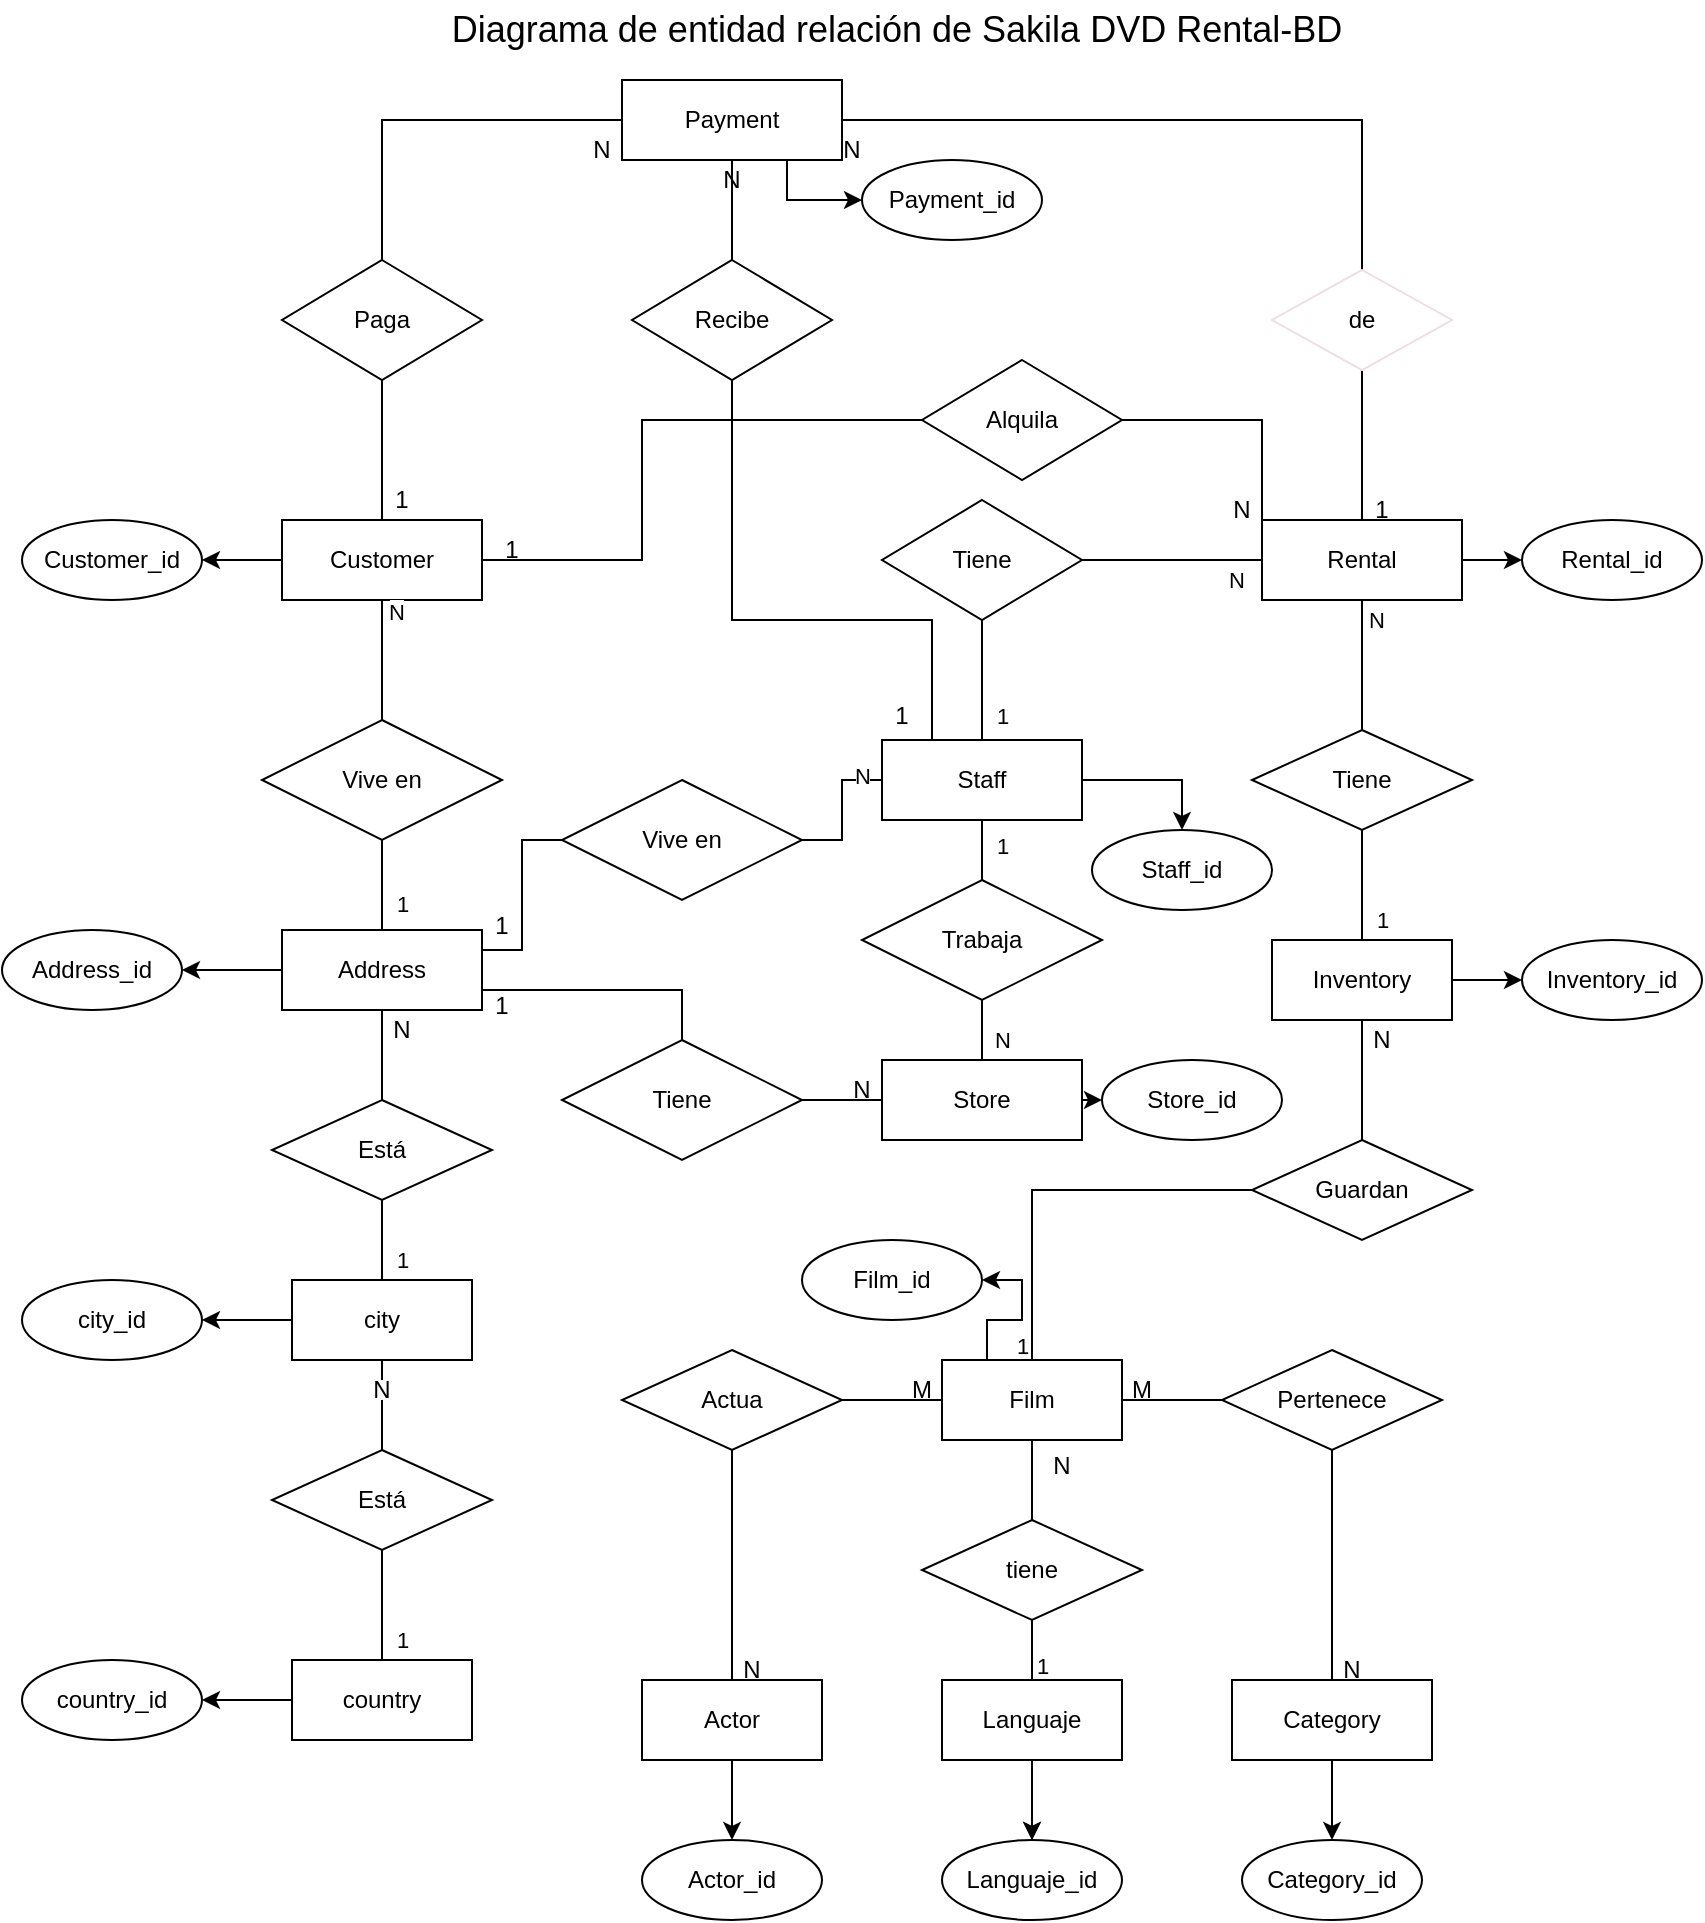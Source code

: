 <mxfile version="21.3.7" type="google">
  <diagram id="R2lEEEUBdFMjLlhIrx00" name="Page-1">
    <mxGraphModel grid="1" page="1" gridSize="10" guides="1" tooltips="1" connect="1" arrows="1" fold="1" pageScale="1" pageWidth="850" pageHeight="1100" math="0" shadow="0" extFonts="Permanent Marker^https://fonts.googleapis.com/css?family=Permanent+Marker">
      <root>
        <mxCell id="0" />
        <mxCell id="1" parent="0" />
        <mxCell id="FsbHmCcZyHtZq-50vwJJ-17" style="edgeStyle=orthogonalEdgeStyle;rounded=0;orthogonalLoop=1;jettySize=auto;html=1;exitX=1;exitY=0.5;exitDx=0;exitDy=0;entryX=0;entryY=0.5;entryDx=0;entryDy=0;" edge="1" parent="1" source="6pKmyGxvdpUdLlEuxZki-1" target="FsbHmCcZyHtZq-50vwJJ-7">
          <mxGeometry relative="1" as="geometry" />
        </mxCell>
        <mxCell id="6pKmyGxvdpUdLlEuxZki-1" value="Rental" style="whiteSpace=wrap;html=1;align=center;" vertex="1" parent="1">
          <mxGeometry x="550" y="280" width="100" height="40" as="geometry" />
        </mxCell>
        <mxCell id="6ZyW0sAJE0HRgdwCqhg4-4" style="edgeStyle=orthogonalEdgeStyle;rounded=0;orthogonalLoop=1;jettySize=auto;html=1;entryX=0;entryY=0.5;entryDx=0;entryDy=0;endArrow=none;endFill=0;" edge="1" parent="1" source="6pKmyGxvdpUdLlEuxZki-7" target="6ZyW0sAJE0HRgdwCqhg4-5">
          <mxGeometry relative="1" as="geometry">
            <mxPoint x="300" y="240" as="targetPoint" />
            <Array as="points">
              <mxPoint x="240" y="300" />
              <mxPoint x="240" y="230" />
            </Array>
          </mxGeometry>
        </mxCell>
        <mxCell id="6ZyW0sAJE0HRgdwCqhg4-11" style="edgeStyle=orthogonalEdgeStyle;rounded=0;orthogonalLoop=1;jettySize=auto;html=1;endArrow=none;endFill=0;" edge="1" parent="1" source="6pKmyGxvdpUdLlEuxZki-7" target="6pKmyGxvdpUdLlEuxZki-33">
          <mxGeometry relative="1" as="geometry" />
        </mxCell>
        <mxCell id="FsbHmCcZyHtZq-50vwJJ-25" style="edgeStyle=orthogonalEdgeStyle;rounded=0;orthogonalLoop=1;jettySize=auto;html=1;exitX=0;exitY=0.5;exitDx=0;exitDy=0;entryX=1;entryY=0.5;entryDx=0;entryDy=0;" edge="1" parent="1" source="6pKmyGxvdpUdLlEuxZki-7" target="FsbHmCcZyHtZq-50vwJJ-6">
          <mxGeometry relative="1" as="geometry" />
        </mxCell>
        <mxCell id="6pKmyGxvdpUdLlEuxZki-7" value="Customer" style="whiteSpace=wrap;html=1;align=center;" vertex="1" parent="1">
          <mxGeometry x="60" y="280" width="100" height="40" as="geometry" />
        </mxCell>
        <mxCell id="6pKmyGxvdpUdLlEuxZki-13" value="" style="endArrow=none;html=1;rounded=0;entryX=0;entryY=0.5;entryDx=0;entryDy=0;exitX=1;exitY=0.5;exitDx=0;exitDy=0;" edge="1" parent="1" source="6ZyW0sAJE0HRgdwCqhg4-7" target="6pKmyGxvdpUdLlEuxZki-1">
          <mxGeometry relative="1" as="geometry">
            <mxPoint x="470" y="300" as="sourcePoint" />
            <mxPoint x="500" y="300" as="targetPoint" />
          </mxGeometry>
        </mxCell>
        <mxCell id="6pKmyGxvdpUdLlEuxZki-16" value="N" style="edgeLabel;html=1;align=center;verticalAlign=middle;resizable=0;points=[];" vertex="1" connectable="0" parent="6pKmyGxvdpUdLlEuxZki-13">
          <mxGeometry x="0.32" y="-1" relative="1" as="geometry">
            <mxPoint x="17" y="9" as="offset" />
          </mxGeometry>
        </mxCell>
        <mxCell id="hH_n0KKbAxWxpdyZoROu-49" value="N" style="edgeLabel;html=1;align=center;verticalAlign=middle;resizable=0;points=[];" vertex="1" connectable="0" parent="6pKmyGxvdpUdLlEuxZki-13">
          <mxGeometry x="0.32" y="-1" relative="1" as="geometry">
            <mxPoint x="87" y="29" as="offset" />
          </mxGeometry>
        </mxCell>
        <mxCell id="6ZyW0sAJE0HRgdwCqhg4-20" style="edgeStyle=orthogonalEdgeStyle;rounded=0;orthogonalLoop=1;jettySize=auto;html=1;entryX=1;entryY=0.5;entryDx=0;entryDy=0;endArrow=none;endFill=0;" edge="1" parent="1" source="6pKmyGxvdpUdLlEuxZki-22" target="VFMVXamjBh_9oBxiHtGt-1">
          <mxGeometry relative="1" as="geometry" />
        </mxCell>
        <mxCell id="FsbHmCcZyHtZq-50vwJJ-18" style="edgeStyle=orthogonalEdgeStyle;rounded=0;orthogonalLoop=1;jettySize=auto;html=1;exitX=1;exitY=0.5;exitDx=0;exitDy=0;entryX=0.5;entryY=0;entryDx=0;entryDy=0;" edge="1" parent="1" source="6pKmyGxvdpUdLlEuxZki-22" target="FsbHmCcZyHtZq-50vwJJ-3">
          <mxGeometry relative="1" as="geometry" />
        </mxCell>
        <mxCell id="6pKmyGxvdpUdLlEuxZki-22" value="Staff" style="whiteSpace=wrap;html=1;align=center;" vertex="1" parent="1">
          <mxGeometry x="360" y="390" width="100" height="40" as="geometry" />
        </mxCell>
        <mxCell id="6ZyW0sAJE0HRgdwCqhg4-12" style="edgeStyle=orthogonalEdgeStyle;rounded=0;orthogonalLoop=1;jettySize=auto;html=1;entryX=0.5;entryY=0;entryDx=0;entryDy=0;endArrow=none;endFill=0;" edge="1" parent="1" source="6pKmyGxvdpUdLlEuxZki-32" target="hH_n0KKbAxWxpdyZoROu-59">
          <mxGeometry relative="1" as="geometry" />
        </mxCell>
        <mxCell id="FsbHmCcZyHtZq-50vwJJ-26" style="edgeStyle=orthogonalEdgeStyle;rounded=0;orthogonalLoop=1;jettySize=auto;html=1;exitX=0;exitY=0.5;exitDx=0;exitDy=0;entryX=1;entryY=0.5;entryDx=0;entryDy=0;" edge="1" parent="1" source="6pKmyGxvdpUdLlEuxZki-32" target="FsbHmCcZyHtZq-50vwJJ-9">
          <mxGeometry relative="1" as="geometry" />
        </mxCell>
        <mxCell id="6pKmyGxvdpUdLlEuxZki-32" value="Address" style="whiteSpace=wrap;html=1;align=center;" vertex="1" parent="1">
          <mxGeometry x="60" y="485" width="100" height="40" as="geometry" />
        </mxCell>
        <mxCell id="6pKmyGxvdpUdLlEuxZki-33" value="Vive en" style="shape=rhombus;perimeter=rhombusPerimeter;whiteSpace=wrap;html=1;align=center;" vertex="1" parent="1">
          <mxGeometry x="50" y="380" width="120" height="60" as="geometry" />
        </mxCell>
        <mxCell id="6pKmyGxvdpUdLlEuxZki-37" value="1" style="endArrow=none;html=1;rounded=0;entryX=0.5;entryY=1;entryDx=0;entryDy=0;exitX=0.5;exitY=0;exitDx=0;exitDy=0;" edge="1" parent="1" source="6pKmyGxvdpUdLlEuxZki-32" target="6pKmyGxvdpUdLlEuxZki-33">
          <mxGeometry x="-0.429" y="-10" relative="1" as="geometry">
            <mxPoint x="-320" y="430" as="sourcePoint" />
            <mxPoint x="-160" y="430" as="targetPoint" />
            <mxPoint as="offset" />
          </mxGeometry>
        </mxCell>
        <mxCell id="6ZyW0sAJE0HRgdwCqhg4-19" style="edgeStyle=orthogonalEdgeStyle;rounded=0;orthogonalLoop=1;jettySize=auto;html=1;entryX=1;entryY=0.5;entryDx=0;entryDy=0;endArrow=none;endFill=0;" edge="1" parent="1" source="6pKmyGxvdpUdLlEuxZki-47" target="6pKmyGxvdpUdLlEuxZki-69">
          <mxGeometry relative="1" as="geometry" />
        </mxCell>
        <mxCell id="FsbHmCcZyHtZq-50vwJJ-19" style="edgeStyle=orthogonalEdgeStyle;rounded=0;orthogonalLoop=1;jettySize=auto;html=1;exitX=1;exitY=0.5;exitDx=0;exitDy=0;entryX=0;entryY=0.5;entryDx=0;entryDy=0;" edge="1" parent="1" source="6pKmyGxvdpUdLlEuxZki-47" target="FsbHmCcZyHtZq-50vwJJ-8">
          <mxGeometry relative="1" as="geometry" />
        </mxCell>
        <mxCell id="6pKmyGxvdpUdLlEuxZki-47" value="Store" style="whiteSpace=wrap;html=1;align=center;" vertex="1" parent="1">
          <mxGeometry x="360" y="550" width="100" height="40" as="geometry" />
        </mxCell>
        <mxCell id="6pKmyGxvdpUdLlEuxZki-60" value="" style="endArrow=none;html=1;rounded=0;entryX=0.5;entryY=1;entryDx=0;entryDy=0;exitX=0.5;exitY=0;exitDx=0;exitDy=0;" edge="1" parent="1" source="6pKmyGxvdpUdLlEuxZki-22">
          <mxGeometry relative="1" as="geometry">
            <mxPoint x="410" y="390" as="sourcePoint" />
            <mxPoint x="410" y="330" as="targetPoint" />
          </mxGeometry>
        </mxCell>
        <mxCell id="6pKmyGxvdpUdLlEuxZki-64" value="1" style="edgeLabel;html=1;align=center;verticalAlign=middle;resizable=0;points=[];" vertex="1" connectable="0" parent="6pKmyGxvdpUdLlEuxZki-60">
          <mxGeometry x="-0.374" y="2" relative="1" as="geometry">
            <mxPoint x="12" y="7" as="offset" />
          </mxGeometry>
        </mxCell>
        <mxCell id="hH_n0KKbAxWxpdyZoROu-42" value="1" style="edgeLabel;html=1;align=center;verticalAlign=middle;resizable=0;points=[];" vertex="1" connectable="0" parent="6pKmyGxvdpUdLlEuxZki-60">
          <mxGeometry x="-0.374" y="2" relative="1" as="geometry">
            <mxPoint x="32" y="482" as="offset" />
          </mxGeometry>
        </mxCell>
        <mxCell id="hH_n0KKbAxWxpdyZoROu-48" value="1" style="edgeLabel;html=1;align=center;verticalAlign=middle;resizable=0;points=[];" vertex="1" connectable="0" parent="6pKmyGxvdpUdLlEuxZki-60">
          <mxGeometry x="-0.374" y="2" relative="1" as="geometry">
            <mxPoint x="202" y="109" as="offset" />
          </mxGeometry>
        </mxCell>
        <mxCell id="hH_n0KKbAxWxpdyZoROu-52" value="1" style="edgeLabel;html=1;align=center;verticalAlign=middle;resizable=0;points=[];" vertex="1" connectable="0" parent="6pKmyGxvdpUdLlEuxZki-60">
          <mxGeometry x="-0.374" y="2" relative="1" as="geometry">
            <mxPoint x="22" y="322" as="offset" />
          </mxGeometry>
        </mxCell>
        <mxCell id="hH_n0KKbAxWxpdyZoROu-64" value="1" style="edgeLabel;html=1;align=center;verticalAlign=middle;resizable=0;points=[];" vertex="1" connectable="0" parent="6pKmyGxvdpUdLlEuxZki-60">
          <mxGeometry x="-0.374" y="2" relative="1" as="geometry">
            <mxPoint x="-288" y="279" as="offset" />
          </mxGeometry>
        </mxCell>
        <mxCell id="hH_n0KKbAxWxpdyZoROu-75" value="1" style="edgeLabel;html=1;align=center;verticalAlign=middle;resizable=0;points=[];" vertex="1" connectable="0" parent="6pKmyGxvdpUdLlEuxZki-60">
          <mxGeometry x="-0.374" y="2" relative="1" as="geometry">
            <mxPoint x="-288" y="469" as="offset" />
          </mxGeometry>
        </mxCell>
        <mxCell id="6pKmyGxvdpUdLlEuxZki-65" value="Trabaja" style="shape=rhombus;perimeter=rhombusPerimeter;whiteSpace=wrap;html=1;align=center;" vertex="1" parent="1">
          <mxGeometry x="350" y="460" width="120" height="60" as="geometry" />
        </mxCell>
        <mxCell id="6pKmyGxvdpUdLlEuxZki-66" value="1" style="endArrow=none;html=1;rounded=0;exitX=0.5;exitY=1;exitDx=0;exitDy=0;entryX=0.5;entryY=0;entryDx=0;entryDy=0;" edge="1" parent="1" source="6pKmyGxvdpUdLlEuxZki-22" target="6pKmyGxvdpUdLlEuxZki-65">
          <mxGeometry x="-0.143" y="10" relative="1" as="geometry">
            <mxPoint x="510" y="470" as="sourcePoint" />
            <mxPoint x="670" y="470" as="targetPoint" />
            <mxPoint as="offset" />
          </mxGeometry>
        </mxCell>
        <mxCell id="6pKmyGxvdpUdLlEuxZki-67" value="N" style="endArrow=none;html=1;rounded=0;entryX=0.5;entryY=0;entryDx=0;entryDy=0;exitX=0.5;exitY=1;exitDx=0;exitDy=0;" edge="1" parent="1" source="6pKmyGxvdpUdLlEuxZki-65" target="6pKmyGxvdpUdLlEuxZki-47">
          <mxGeometry x="0.333" y="10" relative="1" as="geometry">
            <mxPoint x="410" y="530" as="sourcePoint" />
            <mxPoint x="670" y="470" as="targetPoint" />
            <mxPoint as="offset" />
          </mxGeometry>
        </mxCell>
        <mxCell id="6ZyW0sAJE0HRgdwCqhg4-18" style="edgeStyle=orthogonalEdgeStyle;rounded=0;orthogonalLoop=1;jettySize=auto;html=1;entryX=1;entryY=0.75;entryDx=0;entryDy=0;endArrow=none;endFill=0;" edge="1" parent="1" source="6pKmyGxvdpUdLlEuxZki-69" target="6pKmyGxvdpUdLlEuxZki-32">
          <mxGeometry relative="1" as="geometry">
            <Array as="points">
              <mxPoint x="260" y="515" />
            </Array>
          </mxGeometry>
        </mxCell>
        <mxCell id="6pKmyGxvdpUdLlEuxZki-69" value="Tiene" style="shape=rhombus;perimeter=rhombusPerimeter;whiteSpace=wrap;html=1;align=center;" vertex="1" parent="1">
          <mxGeometry x="200" y="540" width="120" height="60" as="geometry" />
        </mxCell>
        <mxCell id="6ZyW0sAJE0HRgdwCqhg4-1" style="edgeStyle=orthogonalEdgeStyle;rounded=0;orthogonalLoop=1;jettySize=auto;html=1;entryX=0.5;entryY=0;entryDx=0;entryDy=0;endArrow=none;endFill=0;" edge="1" parent="1" source="hH_n0KKbAxWxpdyZoROu-1" target="hH_n0KKbAxWxpdyZoROu-12">
          <mxGeometry relative="1" as="geometry" />
        </mxCell>
        <mxCell id="6ZyW0sAJE0HRgdwCqhg4-9" style="edgeStyle=orthogonalEdgeStyle;rounded=0;orthogonalLoop=1;jettySize=auto;html=1;entryX=0.5;entryY=0;entryDx=0;entryDy=0;endArrow=none;endFill=0;" edge="1" parent="1" source="hH_n0KKbAxWxpdyZoROu-1" target="hH_n0KKbAxWxpdyZoROu-7">
          <mxGeometry relative="1" as="geometry" />
        </mxCell>
        <mxCell id="FsbHmCcZyHtZq-50vwJJ-16" style="edgeStyle=orthogonalEdgeStyle;rounded=0;orthogonalLoop=1;jettySize=auto;html=1;exitX=0.75;exitY=1;exitDx=0;exitDy=0;entryX=0;entryY=0.5;entryDx=0;entryDy=0;" edge="1" parent="1" source="hH_n0KKbAxWxpdyZoROu-1" target="FsbHmCcZyHtZq-50vwJJ-2">
          <mxGeometry relative="1" as="geometry" />
        </mxCell>
        <mxCell id="hH_n0KKbAxWxpdyZoROu-1" value="Payment" style="rounded=0;whiteSpace=wrap;html=1;" vertex="1" parent="1">
          <mxGeometry x="230" y="60" width="110" height="40" as="geometry" />
        </mxCell>
        <mxCell id="hH_n0KKbAxWxpdyZoROu-4" value="1" style="text;html=1;strokeColor=none;fillColor=none;align=center;verticalAlign=middle;whiteSpace=wrap;rounded=0;" vertex="1" parent="1">
          <mxGeometry x="110" y="260" width="20" height="20" as="geometry" />
        </mxCell>
        <mxCell id="hH_n0KKbAxWxpdyZoROu-5" value="N" style="text;html=1;strokeColor=none;fillColor=none;align=center;verticalAlign=middle;whiteSpace=wrap;rounded=0;" vertex="1" parent="1">
          <mxGeometry x="270" y="100" width="30" height="20" as="geometry" />
        </mxCell>
        <mxCell id="6ZyW0sAJE0HRgdwCqhg4-10" style="edgeStyle=orthogonalEdgeStyle;rounded=0;orthogonalLoop=1;jettySize=auto;html=1;endArrow=none;endFill=0;" edge="1" parent="1" source="hH_n0KKbAxWxpdyZoROu-7" target="6pKmyGxvdpUdLlEuxZki-7">
          <mxGeometry relative="1" as="geometry" />
        </mxCell>
        <mxCell id="hH_n0KKbAxWxpdyZoROu-7" value="Paga" style="rhombus;whiteSpace=wrap;html=1;" vertex="1" parent="1">
          <mxGeometry x="60" y="150" width="100" height="60" as="geometry" />
        </mxCell>
        <mxCell id="hH_n0KKbAxWxpdyZoROu-10" value="1" style="text;html=1;strokeColor=none;fillColor=none;align=center;verticalAlign=middle;whiteSpace=wrap;rounded=0;" vertex="1" parent="1">
          <mxGeometry x="360" y="370" width="20" height="15" as="geometry" />
        </mxCell>
        <mxCell id="hH_n0KKbAxWxpdyZoROu-11" value="N" style="text;html=1;strokeColor=none;fillColor=none;align=center;verticalAlign=middle;whiteSpace=wrap;rounded=0;" vertex="1" parent="1">
          <mxGeometry x="530" y="270" width="20" height="10" as="geometry" />
        </mxCell>
        <mxCell id="6ZyW0sAJE0HRgdwCqhg4-3" style="edgeStyle=orthogonalEdgeStyle;rounded=0;orthogonalLoop=1;jettySize=auto;html=1;endArrow=none;endFill=0;" edge="1" parent="1" source="hH_n0KKbAxWxpdyZoROu-12" target="6pKmyGxvdpUdLlEuxZki-1">
          <mxGeometry relative="1" as="geometry" />
        </mxCell>
        <mxCell id="hH_n0KKbAxWxpdyZoROu-12" value="de" style="rhombus;whiteSpace=wrap;html=1;strokeColor=#F0DDE4;" vertex="1" parent="1">
          <mxGeometry x="555" y="155" width="90" height="50" as="geometry" />
        </mxCell>
        <mxCell id="hH_n0KKbAxWxpdyZoROu-15" value="" style="endArrow=none;html=1;rounded=0;entryX=0.5;entryY=0;entryDx=0;entryDy=0;exitX=0.5;exitY=0;exitDx=0;exitDy=0;" edge="1" parent="1" source="hH_n0KKbAxWxpdyZoROu-5" target="hH_n0KKbAxWxpdyZoROu-13">
          <mxGeometry width="50" height="50" relative="1" as="geometry">
            <mxPoint x="260" y="210" as="sourcePoint" />
            <mxPoint x="550" y="280" as="targetPoint" />
            <Array as="points" />
          </mxGeometry>
        </mxCell>
        <mxCell id="6ZyW0sAJE0HRgdwCqhg4-8" style="edgeStyle=orthogonalEdgeStyle;rounded=0;orthogonalLoop=1;jettySize=auto;html=1;endArrow=none;endFill=0;entryX=0.25;entryY=0;entryDx=0;entryDy=0;exitX=0.5;exitY=1;exitDx=0;exitDy=0;" edge="1" parent="1" source="hH_n0KKbAxWxpdyZoROu-13" target="6pKmyGxvdpUdLlEuxZki-22">
          <mxGeometry relative="1" as="geometry">
            <mxPoint x="380" y="380" as="targetPoint" />
            <Array as="points">
              <mxPoint x="285" y="330" />
              <mxPoint x="385" y="330" />
            </Array>
          </mxGeometry>
        </mxCell>
        <mxCell id="hH_n0KKbAxWxpdyZoROu-13" value="Recibe" style="rhombus;whiteSpace=wrap;html=1;" vertex="1" parent="1">
          <mxGeometry x="235" y="150" width="100" height="60" as="geometry" />
        </mxCell>
        <mxCell id="hH_n0KKbAxWxpdyZoROu-18" value="N" style="text;html=1;strokeColor=none;fillColor=none;align=center;verticalAlign=middle;whiteSpace=wrap;rounded=0;" vertex="1" parent="1">
          <mxGeometry x="340" y="80" width="10" height="30" as="geometry" />
        </mxCell>
        <mxCell id="hH_n0KKbAxWxpdyZoROu-19" value="N" style="text;html=1;strokeColor=none;fillColor=none;align=center;verticalAlign=middle;whiteSpace=wrap;rounded=0;" vertex="1" parent="1">
          <mxGeometry x="210" y="90" width="20" height="10" as="geometry" />
        </mxCell>
        <mxCell id="FsbHmCcZyHtZq-50vwJJ-23" style="edgeStyle=orthogonalEdgeStyle;rounded=0;orthogonalLoop=1;jettySize=auto;html=1;exitX=0.5;exitY=1;exitDx=0;exitDy=0;" edge="1" parent="1" source="hH_n0KKbAxWxpdyZoROu-20" target="FsbHmCcZyHtZq-50vwJJ-12">
          <mxGeometry relative="1" as="geometry" />
        </mxCell>
        <mxCell id="hH_n0KKbAxWxpdyZoROu-20" value="Actor" style="rounded=0;whiteSpace=wrap;html=1;" vertex="1" parent="1">
          <mxGeometry x="240" y="860" width="90" height="40" as="geometry" />
        </mxCell>
        <mxCell id="6ZyW0sAJE0HRgdwCqhg4-23" style="edgeStyle=orthogonalEdgeStyle;rounded=0;orthogonalLoop=1;jettySize=auto;html=1;endArrow=none;endFill=0;" edge="1" parent="1" source="hH_n0KKbAxWxpdyZoROu-25" target="hH_n0KKbAxWxpdyZoROu-35">
          <mxGeometry relative="1" as="geometry" />
        </mxCell>
        <mxCell id="FsbHmCcZyHtZq-50vwJJ-29" style="edgeStyle=orthogonalEdgeStyle;rounded=0;orthogonalLoop=1;jettySize=auto;html=1;exitX=0.25;exitY=0;exitDx=0;exitDy=0;entryX=1;entryY=0.5;entryDx=0;entryDy=0;" edge="1" parent="1" source="hH_n0KKbAxWxpdyZoROu-25" target="FsbHmCcZyHtZq-50vwJJ-15">
          <mxGeometry relative="1" as="geometry" />
        </mxCell>
        <mxCell id="hH_n0KKbAxWxpdyZoROu-25" value="Film" style="rounded=0;whiteSpace=wrap;html=1;" vertex="1" parent="1">
          <mxGeometry x="390" y="700" width="90" height="40" as="geometry" />
        </mxCell>
        <mxCell id="hH_n0KKbAxWxpdyZoROu-26" value="" style="endArrow=none;html=1;rounded=0;exitX=1;exitY=0.5;exitDx=0;exitDy=0;entryX=0;entryY=0.5;entryDx=0;entryDy=0;" edge="1" parent="1" source="hH_n0KKbAxWxpdyZoROu-31" target="hH_n0KKbAxWxpdyZoROu-25">
          <mxGeometry width="50" height="50" relative="1" as="geometry">
            <mxPoint x="330" y="730" as="sourcePoint" />
            <mxPoint x="380" y="680" as="targetPoint" />
          </mxGeometry>
        </mxCell>
        <mxCell id="hH_n0KKbAxWxpdyZoROu-27" value="N" style="text;html=1;strokeColor=none;fillColor=none;align=center;verticalAlign=middle;whiteSpace=wrap;rounded=0;" vertex="1" parent="1">
          <mxGeometry x="280" y="850" width="30" height="10" as="geometry" />
        </mxCell>
        <mxCell id="hH_n0KKbAxWxpdyZoROu-28" value="M" style="text;html=1;strokeColor=none;fillColor=none;align=center;verticalAlign=middle;whiteSpace=wrap;rounded=0;" vertex="1" parent="1">
          <mxGeometry x="370" y="710" width="20" height="10" as="geometry" />
        </mxCell>
        <mxCell id="FsbHmCcZyHtZq-50vwJJ-21" style="edgeStyle=orthogonalEdgeStyle;rounded=0;orthogonalLoop=1;jettySize=auto;html=1;exitX=0.5;exitY=1;exitDx=0;exitDy=0;entryX=0.5;entryY=0;entryDx=0;entryDy=0;" edge="1" parent="1" source="hH_n0KKbAxWxpdyZoROu-30" target="FsbHmCcZyHtZq-50vwJJ-13">
          <mxGeometry relative="1" as="geometry" />
        </mxCell>
        <mxCell id="hH_n0KKbAxWxpdyZoROu-30" value="Category" style="rounded=0;whiteSpace=wrap;html=1;" vertex="1" parent="1">
          <mxGeometry x="535" y="860" width="100" height="40" as="geometry" />
        </mxCell>
        <mxCell id="hH_n0KKbAxWxpdyZoROu-32" value="" style="endArrow=none;html=1;rounded=0;exitX=0.5;exitY=0;exitDx=0;exitDy=0;entryX=0.5;entryY=1;entryDx=0;entryDy=0;" edge="1" parent="1" source="hH_n0KKbAxWxpdyZoROu-20" target="hH_n0KKbAxWxpdyZoROu-31">
          <mxGeometry width="50" height="50" relative="1" as="geometry">
            <mxPoint x="170" y="720" as="sourcePoint" />
            <mxPoint x="390" y="720" as="targetPoint" />
          </mxGeometry>
        </mxCell>
        <mxCell id="hH_n0KKbAxWxpdyZoROu-31" value="Actua" style="rhombus;whiteSpace=wrap;html=1;" vertex="1" parent="1">
          <mxGeometry x="230" y="695" width="110" height="50" as="geometry" />
        </mxCell>
        <mxCell id="6ZyW0sAJE0HRgdwCqhg4-24" style="edgeStyle=orthogonalEdgeStyle;rounded=0;orthogonalLoop=1;jettySize=auto;html=1;endArrow=none;endFill=0;" edge="1" parent="1" source="hH_n0KKbAxWxpdyZoROu-35" target="hH_n0KKbAxWxpdyZoROu-30">
          <mxGeometry relative="1" as="geometry" />
        </mxCell>
        <mxCell id="hH_n0KKbAxWxpdyZoROu-35" value="Pertenece" style="rhombus;whiteSpace=wrap;html=1;" vertex="1" parent="1">
          <mxGeometry x="530" y="695" width="110" height="50" as="geometry" />
        </mxCell>
        <mxCell id="FsbHmCcZyHtZq-50vwJJ-22" style="edgeStyle=orthogonalEdgeStyle;rounded=0;orthogonalLoop=1;jettySize=auto;html=1;exitX=0.5;exitY=1;exitDx=0;exitDy=0;entryX=0.5;entryY=0;entryDx=0;entryDy=0;" edge="1" parent="1" source="hH_n0KKbAxWxpdyZoROu-37" target="FsbHmCcZyHtZq-50vwJJ-14">
          <mxGeometry relative="1" as="geometry" />
        </mxCell>
        <mxCell id="FsbHmCcZyHtZq-50vwJJ-24" style="edgeStyle=orthogonalEdgeStyle;rounded=0;orthogonalLoop=1;jettySize=auto;html=1;exitX=0.5;exitY=1;exitDx=0;exitDy=0;" edge="1" parent="1" source="hH_n0KKbAxWxpdyZoROu-37" target="FsbHmCcZyHtZq-50vwJJ-14">
          <mxGeometry relative="1" as="geometry" />
        </mxCell>
        <mxCell id="hH_n0KKbAxWxpdyZoROu-37" value="Languaje" style="rounded=0;whiteSpace=wrap;html=1;" vertex="1" parent="1">
          <mxGeometry x="390" y="860" width="90" height="40" as="geometry" />
        </mxCell>
        <mxCell id="hH_n0KKbAxWxpdyZoROu-38" value="" style="endArrow=none;html=1;rounded=0;exitX=0.5;exitY=0;exitDx=0;exitDy=0;entryX=0.5;entryY=1;entryDx=0;entryDy=0;" edge="1" parent="1" source="hH_n0KKbAxWxpdyZoROu-45" target="hH_n0KKbAxWxpdyZoROu-25">
          <mxGeometry width="50" height="50" relative="1" as="geometry">
            <mxPoint x="330" y="730" as="sourcePoint" />
            <mxPoint x="380" y="680" as="targetPoint" />
          </mxGeometry>
        </mxCell>
        <mxCell id="hH_n0KKbAxWxpdyZoROu-39" value="N" style="text;html=1;strokeColor=none;fillColor=none;align=center;verticalAlign=middle;whiteSpace=wrap;rounded=0;" vertex="1" parent="1">
          <mxGeometry x="440" y="740" width="20" height="25" as="geometry" />
        </mxCell>
        <mxCell id="FsbHmCcZyHtZq-50vwJJ-20" style="edgeStyle=orthogonalEdgeStyle;rounded=0;orthogonalLoop=1;jettySize=auto;html=1;exitX=1;exitY=0.5;exitDx=0;exitDy=0;" edge="1" parent="1" source="hH_n0KKbAxWxpdyZoROu-43" target="FsbHmCcZyHtZq-50vwJJ-5">
          <mxGeometry relative="1" as="geometry" />
        </mxCell>
        <mxCell id="hH_n0KKbAxWxpdyZoROu-43" value="Inventory" style="rounded=0;whiteSpace=wrap;html=1;" vertex="1" parent="1">
          <mxGeometry x="555" y="490" width="90" height="40" as="geometry" />
        </mxCell>
        <mxCell id="hH_n0KKbAxWxpdyZoROu-44" value="" style="endArrow=none;html=1;rounded=0;entryX=0.5;entryY=1;entryDx=0;entryDy=0;exitX=0.5;exitY=0;exitDx=0;exitDy=0;" edge="1" parent="1" source="hH_n0KKbAxWxpdyZoROu-43" target="6pKmyGxvdpUdLlEuxZki-1">
          <mxGeometry width="50" height="50" relative="1" as="geometry">
            <mxPoint x="330" y="530" as="sourcePoint" />
            <mxPoint x="380" y="480" as="targetPoint" />
          </mxGeometry>
        </mxCell>
        <mxCell id="hH_n0KKbAxWxpdyZoROu-46" value="" style="endArrow=none;html=1;rounded=0;exitX=0.5;exitY=0;exitDx=0;exitDy=0;entryX=0.5;entryY=1;entryDx=0;entryDy=0;" edge="1" parent="1" source="hH_n0KKbAxWxpdyZoROu-37" target="hH_n0KKbAxWxpdyZoROu-45">
          <mxGeometry width="50" height="50" relative="1" as="geometry">
            <mxPoint x="435" y="860" as="sourcePoint" />
            <mxPoint x="435" y="740" as="targetPoint" />
          </mxGeometry>
        </mxCell>
        <mxCell id="hH_n0KKbAxWxpdyZoROu-45" value="tiene" style="rhombus;whiteSpace=wrap;html=1;" vertex="1" parent="1">
          <mxGeometry x="380" y="780" width="110" height="50" as="geometry" />
        </mxCell>
        <mxCell id="hH_n0KKbAxWxpdyZoROu-47" value="Tiene" style="rhombus;whiteSpace=wrap;html=1;" vertex="1" parent="1">
          <mxGeometry x="545" y="385" width="110" height="50" as="geometry" />
        </mxCell>
        <mxCell id="hH_n0KKbAxWxpdyZoROu-50" value="" style="endArrow=none;html=1;rounded=0;entryX=0.5;entryY=1;entryDx=0;entryDy=0;exitX=0.5;exitY=0;exitDx=0;exitDy=0;" edge="1" parent="1" source="hH_n0KKbAxWxpdyZoROu-54" target="hH_n0KKbAxWxpdyZoROu-43">
          <mxGeometry width="50" height="50" relative="1" as="geometry">
            <mxPoint x="330" y="630" as="sourcePoint" />
            <mxPoint x="380" y="580" as="targetPoint" />
            <Array as="points">
              <mxPoint x="600" y="580" />
            </Array>
          </mxGeometry>
        </mxCell>
        <mxCell id="hH_n0KKbAxWxpdyZoROu-51" value="N" style="text;html=1;strokeColor=none;fillColor=none;align=center;verticalAlign=middle;whiteSpace=wrap;rounded=0;" vertex="1" parent="1">
          <mxGeometry x="600" y="535" width="20" height="10" as="geometry" />
        </mxCell>
        <mxCell id="hH_n0KKbAxWxpdyZoROu-53" value="M" style="text;html=1;strokeColor=none;fillColor=none;align=center;verticalAlign=middle;whiteSpace=wrap;rounded=0;" vertex="1" parent="1">
          <mxGeometry x="480" y="710" width="20" height="10" as="geometry" />
        </mxCell>
        <mxCell id="6ZyW0sAJE0HRgdwCqhg4-22" style="edgeStyle=orthogonalEdgeStyle;rounded=0;orthogonalLoop=1;jettySize=auto;html=1;entryX=0.5;entryY=0;entryDx=0;entryDy=0;endArrow=none;endFill=0;" edge="1" parent="1" source="hH_n0KKbAxWxpdyZoROu-54" target="hH_n0KKbAxWxpdyZoROu-25">
          <mxGeometry relative="1" as="geometry" />
        </mxCell>
        <mxCell id="hH_n0KKbAxWxpdyZoROu-54" value="Guardan" style="rhombus;whiteSpace=wrap;html=1;" vertex="1" parent="1">
          <mxGeometry x="545" y="590" width="110" height="50" as="geometry" />
        </mxCell>
        <mxCell id="6ZyW0sAJE0HRgdwCqhg4-13" style="edgeStyle=orthogonalEdgeStyle;rounded=0;orthogonalLoop=1;jettySize=auto;html=1;entryX=0.5;entryY=0;entryDx=0;entryDy=0;endArrow=none;endFill=0;" edge="1" parent="1" source="hH_n0KKbAxWxpdyZoROu-59" target="hH_n0KKbAxWxpdyZoROu-61">
          <mxGeometry relative="1" as="geometry" />
        </mxCell>
        <mxCell id="hH_n0KKbAxWxpdyZoROu-59" value="Está" style="rhombus;whiteSpace=wrap;html=1;" vertex="1" parent="1">
          <mxGeometry x="55" y="570" width="110" height="50" as="geometry" />
        </mxCell>
        <mxCell id="hH_n0KKbAxWxpdyZoROu-62" value="" style="endArrow=none;html=1;rounded=0;" edge="1" parent="1" target="hH_n0KKbAxWxpdyZoROu-61">
          <mxGeometry width="50" height="50" relative="1" as="geometry">
            <mxPoint x="80" y="680" as="sourcePoint" />
            <mxPoint x="80" y="510" as="targetPoint" />
          </mxGeometry>
        </mxCell>
        <mxCell id="FsbHmCcZyHtZq-50vwJJ-27" style="edgeStyle=orthogonalEdgeStyle;rounded=0;orthogonalLoop=1;jettySize=auto;html=1;exitX=0;exitY=0.5;exitDx=0;exitDy=0;" edge="1" parent="1" source="hH_n0KKbAxWxpdyZoROu-61" target="FsbHmCcZyHtZq-50vwJJ-10">
          <mxGeometry relative="1" as="geometry" />
        </mxCell>
        <mxCell id="hH_n0KKbAxWxpdyZoROu-61" value="city" style="rounded=0;whiteSpace=wrap;html=1;" vertex="1" parent="1">
          <mxGeometry x="65" y="660" width="90" height="40" as="geometry" />
        </mxCell>
        <mxCell id="hH_n0KKbAxWxpdyZoROu-63" value="N" style="text;html=1;strokeColor=none;fillColor=none;align=center;verticalAlign=middle;whiteSpace=wrap;rounded=0;" vertex="1" parent="1">
          <mxGeometry x="110" y="530" width="20" height="10" as="geometry" />
        </mxCell>
        <mxCell id="FsbHmCcZyHtZq-50vwJJ-28" style="edgeStyle=orthogonalEdgeStyle;rounded=0;orthogonalLoop=1;jettySize=auto;html=1;exitX=0;exitY=0.5;exitDx=0;exitDy=0;" edge="1" parent="1" source="hH_n0KKbAxWxpdyZoROu-65" target="FsbHmCcZyHtZq-50vwJJ-11">
          <mxGeometry relative="1" as="geometry" />
        </mxCell>
        <mxCell id="hH_n0KKbAxWxpdyZoROu-65" value="country" style="rounded=0;whiteSpace=wrap;html=1;" vertex="1" parent="1">
          <mxGeometry x="65" y="850" width="90" height="40" as="geometry" />
        </mxCell>
        <mxCell id="6ZyW0sAJE0HRgdwCqhg4-15" style="edgeStyle=orthogonalEdgeStyle;rounded=0;orthogonalLoop=1;jettySize=auto;html=1;entryX=0.5;entryY=0;entryDx=0;entryDy=0;endArrow=none;endFill=0;" edge="1" parent="1" source="hH_n0KKbAxWxpdyZoROu-66" target="hH_n0KKbAxWxpdyZoROu-65">
          <mxGeometry relative="1" as="geometry" />
        </mxCell>
        <mxCell id="hH_n0KKbAxWxpdyZoROu-66" value="Está " style="rhombus;whiteSpace=wrap;html=1;" vertex="1" parent="1">
          <mxGeometry x="55" y="745" width="110" height="50" as="geometry" />
        </mxCell>
        <mxCell id="hH_n0KKbAxWxpdyZoROu-68" value="" style="endArrow=none;html=1;rounded=0;entryX=0.5;entryY=1;entryDx=0;entryDy=0;exitX=0.5;exitY=0;exitDx=0;exitDy=0;" edge="1" parent="1" source="hH_n0KKbAxWxpdyZoROu-74" target="hH_n0KKbAxWxpdyZoROu-61">
          <mxGeometry width="50" height="50" relative="1" as="geometry">
            <mxPoint x="80" y="740" as="sourcePoint" />
            <mxPoint x="85" y="695" as="targetPoint" />
          </mxGeometry>
        </mxCell>
        <mxCell id="6ZyW0sAJE0HRgdwCqhg4-21" style="edgeStyle=orthogonalEdgeStyle;rounded=0;orthogonalLoop=1;jettySize=auto;html=1;entryX=1;entryY=0.25;entryDx=0;entryDy=0;endArrow=none;endFill=0;" edge="1" parent="1" source="VFMVXamjBh_9oBxiHtGt-1" target="6pKmyGxvdpUdLlEuxZki-32">
          <mxGeometry relative="1" as="geometry" />
        </mxCell>
        <mxCell id="VFMVXamjBh_9oBxiHtGt-1" value="Vive en" style="shape=rhombus;perimeter=rhombusPerimeter;whiteSpace=wrap;html=1;align=center;" vertex="1" parent="1">
          <mxGeometry x="200" y="410" width="120" height="60" as="geometry" />
        </mxCell>
        <mxCell id="6ZyW0sAJE0HRgdwCqhg4-6" style="edgeStyle=orthogonalEdgeStyle;rounded=0;orthogonalLoop=1;jettySize=auto;html=1;entryX=0;entryY=0;entryDx=0;entryDy=0;endArrow=none;endFill=0;" edge="1" parent="1" source="6ZyW0sAJE0HRgdwCqhg4-5" target="6pKmyGxvdpUdLlEuxZki-1">
          <mxGeometry relative="1" as="geometry" />
        </mxCell>
        <mxCell id="6ZyW0sAJE0HRgdwCqhg4-5" value="Alquila" style="rhombus;whiteSpace=wrap;html=1;" vertex="1" parent="1">
          <mxGeometry x="380" y="200" width="100" height="60" as="geometry" />
        </mxCell>
        <mxCell id="6ZyW0sAJE0HRgdwCqhg4-7" value="Tiene" style="rhombus;whiteSpace=wrap;html=1;" vertex="1" parent="1">
          <mxGeometry x="360" y="270" width="100" height="60" as="geometry" />
        </mxCell>
        <mxCell id="6ZyW0sAJE0HRgdwCqhg4-17" value="" style="endArrow=none;html=1;rounded=0;entryX=0.5;entryY=1;entryDx=0;entryDy=0;exitX=0.5;exitY=0;exitDx=0;exitDy=0;" edge="1" parent="1" source="hH_n0KKbAxWxpdyZoROu-66" target="hH_n0KKbAxWxpdyZoROu-74">
          <mxGeometry width="50" height="50" relative="1" as="geometry">
            <mxPoint x="110" y="745" as="sourcePoint" />
            <mxPoint x="110" y="700" as="targetPoint" />
          </mxGeometry>
        </mxCell>
        <mxCell id="hH_n0KKbAxWxpdyZoROu-74" value="N" style="text;html=1;strokeColor=none;fillColor=none;align=center;verticalAlign=middle;whiteSpace=wrap;rounded=0;" vertex="1" parent="1">
          <mxGeometry x="100" y="710" width="20" height="10" as="geometry" />
        </mxCell>
        <mxCell id="ZiwtpalDFUC6WkPLmccz-1" value="1" style="text;html=1;strokeColor=none;fillColor=none;align=center;verticalAlign=middle;whiteSpace=wrap;rounded=0;" vertex="1" parent="1">
          <mxGeometry x="600" y="270" width="20" height="10" as="geometry" />
        </mxCell>
        <mxCell id="ZiwtpalDFUC6WkPLmccz-4" value="1" style="text;html=1;strokeColor=none;fillColor=none;align=center;verticalAlign=middle;whiteSpace=wrap;rounded=0;" vertex="1" parent="1">
          <mxGeometry x="165" y="290" width="20" height="10" as="geometry" />
        </mxCell>
        <mxCell id="ZiwtpalDFUC6WkPLmccz-6" value="N" style="edgeLabel;html=1;align=center;verticalAlign=middle;resizable=0;points=[];" connectable="0" vertex="1" parent="1">
          <mxGeometry x="155" y="300" as="geometry">
            <mxPoint x="-38" y="26" as="offset" />
          </mxGeometry>
        </mxCell>
        <mxCell id="ZiwtpalDFUC6WkPLmccz-12" value="N" style="edgeLabel;html=1;align=center;verticalAlign=middle;resizable=0;points=[];" connectable="0" vertex="1" parent="1">
          <mxGeometry x="546" y="320" as="geometry">
            <mxPoint x="-196" y="88" as="offset" />
          </mxGeometry>
        </mxCell>
        <mxCell id="ZiwtpalDFUC6WkPLmccz-17" value="1" style="text;html=1;strokeColor=none;fillColor=none;align=center;verticalAlign=middle;whiteSpace=wrap;rounded=0;" vertex="1" parent="1">
          <mxGeometry x="160" y="475" width="20" height="15" as="geometry" />
        </mxCell>
        <mxCell id="ZiwtpalDFUC6WkPLmccz-20" value="N" style="text;html=1;strokeColor=none;fillColor=none;align=center;verticalAlign=middle;whiteSpace=wrap;rounded=0;" vertex="1" parent="1">
          <mxGeometry x="340" y="560" width="20" height="10" as="geometry" />
        </mxCell>
        <mxCell id="ZiwtpalDFUC6WkPLmccz-23" value="1" style="text;html=1;strokeColor=none;fillColor=none;align=center;verticalAlign=middle;whiteSpace=wrap;rounded=0;" vertex="1" parent="1">
          <mxGeometry x="160" y="515" width="20" height="15" as="geometry" />
        </mxCell>
        <mxCell id="ZiwtpalDFUC6WkPLmccz-24" value="N" style="text;html=1;strokeColor=none;fillColor=none;align=center;verticalAlign=middle;whiteSpace=wrap;rounded=0;" vertex="1" parent="1">
          <mxGeometry x="580" y="850" width="30" height="10" as="geometry" />
        </mxCell>
        <mxCell id="3TIMr4Warc-0G4FnU6fr-1" value="&lt;font style=&quot;font-size: 18px;&quot;&gt;Diagrama de entidad relación de&amp;nbsp;Sakila DVD Rental-BD&amp;nbsp;&lt;/font&gt;" style="text;html=1;strokeColor=none;fillColor=none;align=center;verticalAlign=middle;whiteSpace=wrap;rounded=0;" vertex="1" parent="1">
          <mxGeometry x="130" y="20" width="480" height="30" as="geometry" />
        </mxCell>
        <mxCell id="FsbHmCcZyHtZq-50vwJJ-2" value="Payment_id" style="ellipse;whiteSpace=wrap;html=1;" vertex="1" parent="1">
          <mxGeometry x="350" y="100" width="90" height="40" as="geometry" />
        </mxCell>
        <mxCell id="FsbHmCcZyHtZq-50vwJJ-3" value="Staff_id" style="ellipse;whiteSpace=wrap;html=1;" vertex="1" parent="1">
          <mxGeometry x="465" y="435" width="90" height="40" as="geometry" />
        </mxCell>
        <mxCell id="FsbHmCcZyHtZq-50vwJJ-5" value="Inventory_id" style="ellipse;whiteSpace=wrap;html=1;" vertex="1" parent="1">
          <mxGeometry x="680" y="490" width="90" height="40" as="geometry" />
        </mxCell>
        <mxCell id="FsbHmCcZyHtZq-50vwJJ-6" value="Customer_id" style="ellipse;whiteSpace=wrap;html=1;" vertex="1" parent="1">
          <mxGeometry x="-70" y="280" width="90" height="40" as="geometry" />
        </mxCell>
        <mxCell id="FsbHmCcZyHtZq-50vwJJ-7" value="Rental_id" style="ellipse;whiteSpace=wrap;html=1;" vertex="1" parent="1">
          <mxGeometry x="680" y="280" width="90" height="40" as="geometry" />
        </mxCell>
        <mxCell id="FsbHmCcZyHtZq-50vwJJ-8" value="Store_id" style="ellipse;whiteSpace=wrap;html=1;" vertex="1" parent="1">
          <mxGeometry x="470" y="550" width="90" height="40" as="geometry" />
        </mxCell>
        <mxCell id="FsbHmCcZyHtZq-50vwJJ-9" value="Address_id" style="ellipse;whiteSpace=wrap;html=1;" vertex="1" parent="1">
          <mxGeometry x="-80" y="485" width="90" height="40" as="geometry" />
        </mxCell>
        <mxCell id="FsbHmCcZyHtZq-50vwJJ-10" value="city_id" style="ellipse;whiteSpace=wrap;html=1;" vertex="1" parent="1">
          <mxGeometry x="-70" y="660" width="90" height="40" as="geometry" />
        </mxCell>
        <mxCell id="FsbHmCcZyHtZq-50vwJJ-11" value="country_id" style="ellipse;whiteSpace=wrap;html=1;" vertex="1" parent="1">
          <mxGeometry x="-70" y="850" width="90" height="40" as="geometry" />
        </mxCell>
        <mxCell id="FsbHmCcZyHtZq-50vwJJ-12" value="Actor_id" style="ellipse;whiteSpace=wrap;html=1;" vertex="1" parent="1">
          <mxGeometry x="240" y="940" width="90" height="40" as="geometry" />
        </mxCell>
        <mxCell id="FsbHmCcZyHtZq-50vwJJ-13" value="Category_id" style="ellipse;whiteSpace=wrap;html=1;" vertex="1" parent="1">
          <mxGeometry x="540" y="940" width="90" height="40" as="geometry" />
        </mxCell>
        <mxCell id="FsbHmCcZyHtZq-50vwJJ-14" value="Languaje_id" style="ellipse;whiteSpace=wrap;html=1;" vertex="1" parent="1">
          <mxGeometry x="390" y="940" width="90" height="40" as="geometry" />
        </mxCell>
        <mxCell id="FsbHmCcZyHtZq-50vwJJ-15" value="Film_id" style="ellipse;whiteSpace=wrap;html=1;" vertex="1" parent="1">
          <mxGeometry x="320" y="640" width="90" height="40" as="geometry" />
        </mxCell>
      </root>
    </mxGraphModel>
  </diagram>
</mxfile>
